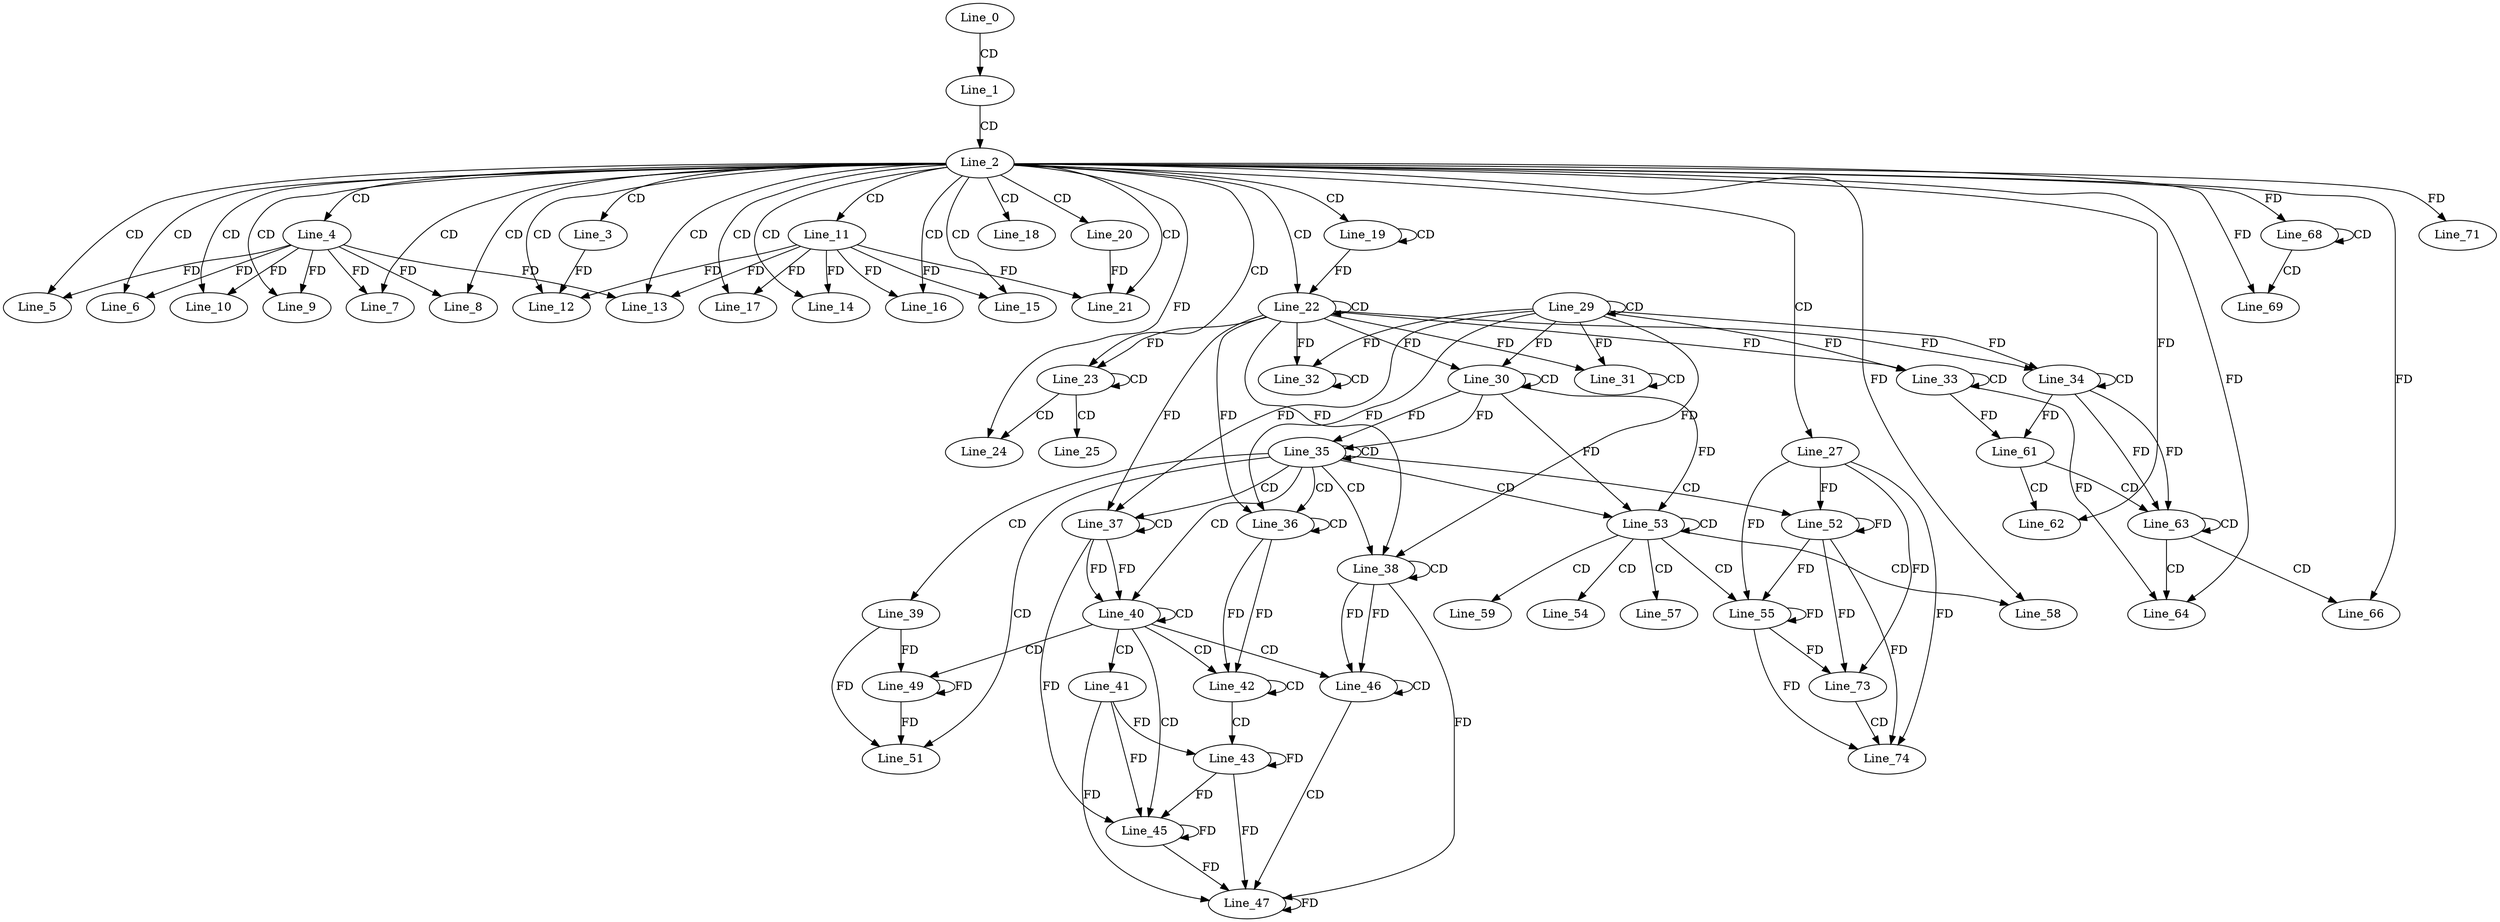 digraph G {
  Line_0;
  Line_1;
  Line_2;
  Line_3;
  Line_4;
  Line_5;
  Line_5;
  Line_6;
  Line_7;
  Line_8;
  Line_9;
  Line_9;
  Line_10;
  Line_11;
  Line_12;
  Line_13;
  Line_14;
  Line_15;
  Line_16;
  Line_17;
  Line_18;
  Line_19;
  Line_19;
  Line_20;
  Line_21;
  Line_22;
  Line_22;
  Line_23;
  Line_23;
  Line_23;
  Line_24;
  Line_25;
  Line_27;
  Line_29;
  Line_29;
  Line_30;
  Line_30;
  Line_31;
  Line_31;
  Line_32;
  Line_32;
  Line_33;
  Line_33;
  Line_34;
  Line_34;
  Line_35;
  Line_35;
  Line_36;
  Line_36;
  Line_37;
  Line_37;
  Line_38;
  Line_38;
  Line_39;
  Line_40;
  Line_40;
  Line_41;
  Line_42;
  Line_42;
  Line_43;
  Line_45;
  Line_46;
  Line_46;
  Line_47;
  Line_49;
  Line_49;
  Line_49;
  Line_49;
  Line_49;
  Line_49;
  Line_49;
  Line_51;
  Line_51;
  Line_52;
  Line_53;
  Line_53;
  Line_54;
  Line_55;
  Line_57;
  Line_58;
  Line_59;
  Line_61;
  Line_61;
  Line_61;
  Line_62;
  Line_63;
  Line_63;
  Line_64;
  Line_66;
  Line_68;
  Line_68;
  Line_68;
  Line_69;
  Line_71;
  Line_73;
  Line_74;
  Line_0 -> Line_1 [ label="CD" ];
  Line_1 -> Line_2 [ label="CD" ];
  Line_2 -> Line_3 [ label="CD" ];
  Line_2 -> Line_4 [ label="CD" ];
  Line_2 -> Line_5 [ label="CD" ];
  Line_4 -> Line_5 [ label="FD" ];
  Line_2 -> Line_6 [ label="CD" ];
  Line_4 -> Line_6 [ label="FD" ];
  Line_2 -> Line_7 [ label="CD" ];
  Line_4 -> Line_7 [ label="FD" ];
  Line_2 -> Line_8 [ label="CD" ];
  Line_4 -> Line_8 [ label="FD" ];
  Line_2 -> Line_9 [ label="CD" ];
  Line_4 -> Line_9 [ label="FD" ];
  Line_2 -> Line_10 [ label="CD" ];
  Line_4 -> Line_10 [ label="FD" ];
  Line_2 -> Line_11 [ label="CD" ];
  Line_2 -> Line_12 [ label="CD" ];
  Line_11 -> Line_12 [ label="FD" ];
  Line_3 -> Line_12 [ label="FD" ];
  Line_2 -> Line_13 [ label="CD" ];
  Line_11 -> Line_13 [ label="FD" ];
  Line_4 -> Line_13 [ label="FD" ];
  Line_2 -> Line_14 [ label="CD" ];
  Line_11 -> Line_14 [ label="FD" ];
  Line_2 -> Line_15 [ label="CD" ];
  Line_11 -> Line_15 [ label="FD" ];
  Line_2 -> Line_16 [ label="CD" ];
  Line_11 -> Line_16 [ label="FD" ];
  Line_2 -> Line_17 [ label="CD" ];
  Line_11 -> Line_17 [ label="FD" ];
  Line_2 -> Line_18 [ label="CD" ];
  Line_2 -> Line_19 [ label="CD" ];
  Line_19 -> Line_19 [ label="CD" ];
  Line_2 -> Line_20 [ label="CD" ];
  Line_2 -> Line_21 [ label="CD" ];
  Line_11 -> Line_21 [ label="FD" ];
  Line_20 -> Line_21 [ label="FD" ];
  Line_2 -> Line_22 [ label="CD" ];
  Line_22 -> Line_22 [ label="CD" ];
  Line_19 -> Line_22 [ label="FD" ];
  Line_2 -> Line_23 [ label="CD" ];
  Line_23 -> Line_23 [ label="CD" ];
  Line_22 -> Line_23 [ label="FD" ];
  Line_23 -> Line_24 [ label="CD" ];
  Line_2 -> Line_24 [ label="FD" ];
  Line_23 -> Line_25 [ label="CD" ];
  Line_2 -> Line_27 [ label="CD" ];
  Line_29 -> Line_29 [ label="CD" ];
  Line_30 -> Line_30 [ label="CD" ];
  Line_29 -> Line_30 [ label="FD" ];
  Line_22 -> Line_30 [ label="FD" ];
  Line_31 -> Line_31 [ label="CD" ];
  Line_29 -> Line_31 [ label="FD" ];
  Line_22 -> Line_31 [ label="FD" ];
  Line_32 -> Line_32 [ label="CD" ];
  Line_29 -> Line_32 [ label="FD" ];
  Line_22 -> Line_32 [ label="FD" ];
  Line_33 -> Line_33 [ label="CD" ];
  Line_29 -> Line_33 [ label="FD" ];
  Line_22 -> Line_33 [ label="FD" ];
  Line_34 -> Line_34 [ label="CD" ];
  Line_29 -> Line_34 [ label="FD" ];
  Line_22 -> Line_34 [ label="FD" ];
  Line_30 -> Line_35 [ label="FD" ];
  Line_35 -> Line_35 [ label="CD" ];
  Line_30 -> Line_35 [ label="FD" ];
  Line_35 -> Line_36 [ label="CD" ];
  Line_36 -> Line_36 [ label="CD" ];
  Line_29 -> Line_36 [ label="FD" ];
  Line_22 -> Line_36 [ label="FD" ];
  Line_35 -> Line_37 [ label="CD" ];
  Line_37 -> Line_37 [ label="CD" ];
  Line_29 -> Line_37 [ label="FD" ];
  Line_22 -> Line_37 [ label="FD" ];
  Line_35 -> Line_38 [ label="CD" ];
  Line_38 -> Line_38 [ label="CD" ];
  Line_29 -> Line_38 [ label="FD" ];
  Line_22 -> Line_38 [ label="FD" ];
  Line_35 -> Line_39 [ label="CD" ];
  Line_35 -> Line_40 [ label="CD" ];
  Line_37 -> Line_40 [ label="FD" ];
  Line_40 -> Line_40 [ label="CD" ];
  Line_37 -> Line_40 [ label="FD" ];
  Line_40 -> Line_41 [ label="CD" ];
  Line_40 -> Line_42 [ label="CD" ];
  Line_36 -> Line_42 [ label="FD" ];
  Line_42 -> Line_42 [ label="CD" ];
  Line_36 -> Line_42 [ label="FD" ];
  Line_42 -> Line_43 [ label="CD" ];
  Line_41 -> Line_43 [ label="FD" ];
  Line_43 -> Line_43 [ label="FD" ];
  Line_40 -> Line_45 [ label="CD" ];
  Line_41 -> Line_45 [ label="FD" ];
  Line_43 -> Line_45 [ label="FD" ];
  Line_45 -> Line_45 [ label="FD" ];
  Line_37 -> Line_45 [ label="FD" ];
  Line_40 -> Line_46 [ label="CD" ];
  Line_38 -> Line_46 [ label="FD" ];
  Line_46 -> Line_46 [ label="CD" ];
  Line_38 -> Line_46 [ label="FD" ];
  Line_46 -> Line_47 [ label="CD" ];
  Line_41 -> Line_47 [ label="FD" ];
  Line_43 -> Line_47 [ label="FD" ];
  Line_45 -> Line_47 [ label="FD" ];
  Line_47 -> Line_47 [ label="FD" ];
  Line_38 -> Line_47 [ label="FD" ];
  Line_40 -> Line_49 [ label="CD" ];
  Line_39 -> Line_49 [ label="FD" ];
  Line_49 -> Line_49 [ label="FD" ];
  Line_35 -> Line_51 [ label="CD" ];
  Line_39 -> Line_51 [ label="FD" ];
  Line_49 -> Line_51 [ label="FD" ];
  Line_35 -> Line_52 [ label="CD" ];
  Line_27 -> Line_52 [ label="FD" ];
  Line_52 -> Line_52 [ label="FD" ];
  Line_35 -> Line_53 [ label="CD" ];
  Line_30 -> Line_53 [ label="FD" ];
  Line_53 -> Line_53 [ label="CD" ];
  Line_30 -> Line_53 [ label="FD" ];
  Line_53 -> Line_54 [ label="CD" ];
  Line_53 -> Line_55 [ label="CD" ];
  Line_27 -> Line_55 [ label="FD" ];
  Line_52 -> Line_55 [ label="FD" ];
  Line_55 -> Line_55 [ label="FD" ];
  Line_53 -> Line_57 [ label="CD" ];
  Line_53 -> Line_58 [ label="CD" ];
  Line_2 -> Line_58 [ label="FD" ];
  Line_53 -> Line_59 [ label="CD" ];
  Line_33 -> Line_61 [ label="FD" ];
  Line_34 -> Line_61 [ label="FD" ];
  Line_61 -> Line_62 [ label="CD" ];
  Line_2 -> Line_62 [ label="FD" ];
  Line_61 -> Line_63 [ label="CD" ];
  Line_34 -> Line_63 [ label="FD" ];
  Line_63 -> Line_63 [ label="CD" ];
  Line_34 -> Line_63 [ label="FD" ];
  Line_63 -> Line_64 [ label="CD" ];
  Line_2 -> Line_64 [ label="FD" ];
  Line_33 -> Line_64 [ label="FD" ];
  Line_63 -> Line_66 [ label="CD" ];
  Line_2 -> Line_66 [ label="FD" ];
  Line_68 -> Line_68 [ label="CD" ];
  Line_2 -> Line_68 [ label="FD" ];
  Line_68 -> Line_69 [ label="CD" ];
  Line_2 -> Line_69 [ label="FD" ];
  Line_2 -> Line_71 [ label="FD" ];
  Line_27 -> Line_73 [ label="FD" ];
  Line_52 -> Line_73 [ label="FD" ];
  Line_55 -> Line_73 [ label="FD" ];
  Line_73 -> Line_74 [ label="CD" ];
  Line_27 -> Line_74 [ label="FD" ];
  Line_52 -> Line_74 [ label="FD" ];
  Line_55 -> Line_74 [ label="FD" ];
}
